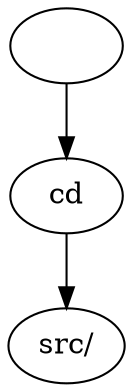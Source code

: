 digraph G {
    0   [label = "
"]
    1   [label = "cd"]
    2   [label = "src/"]
    0 -> 1;
    1 -> 2;
}
